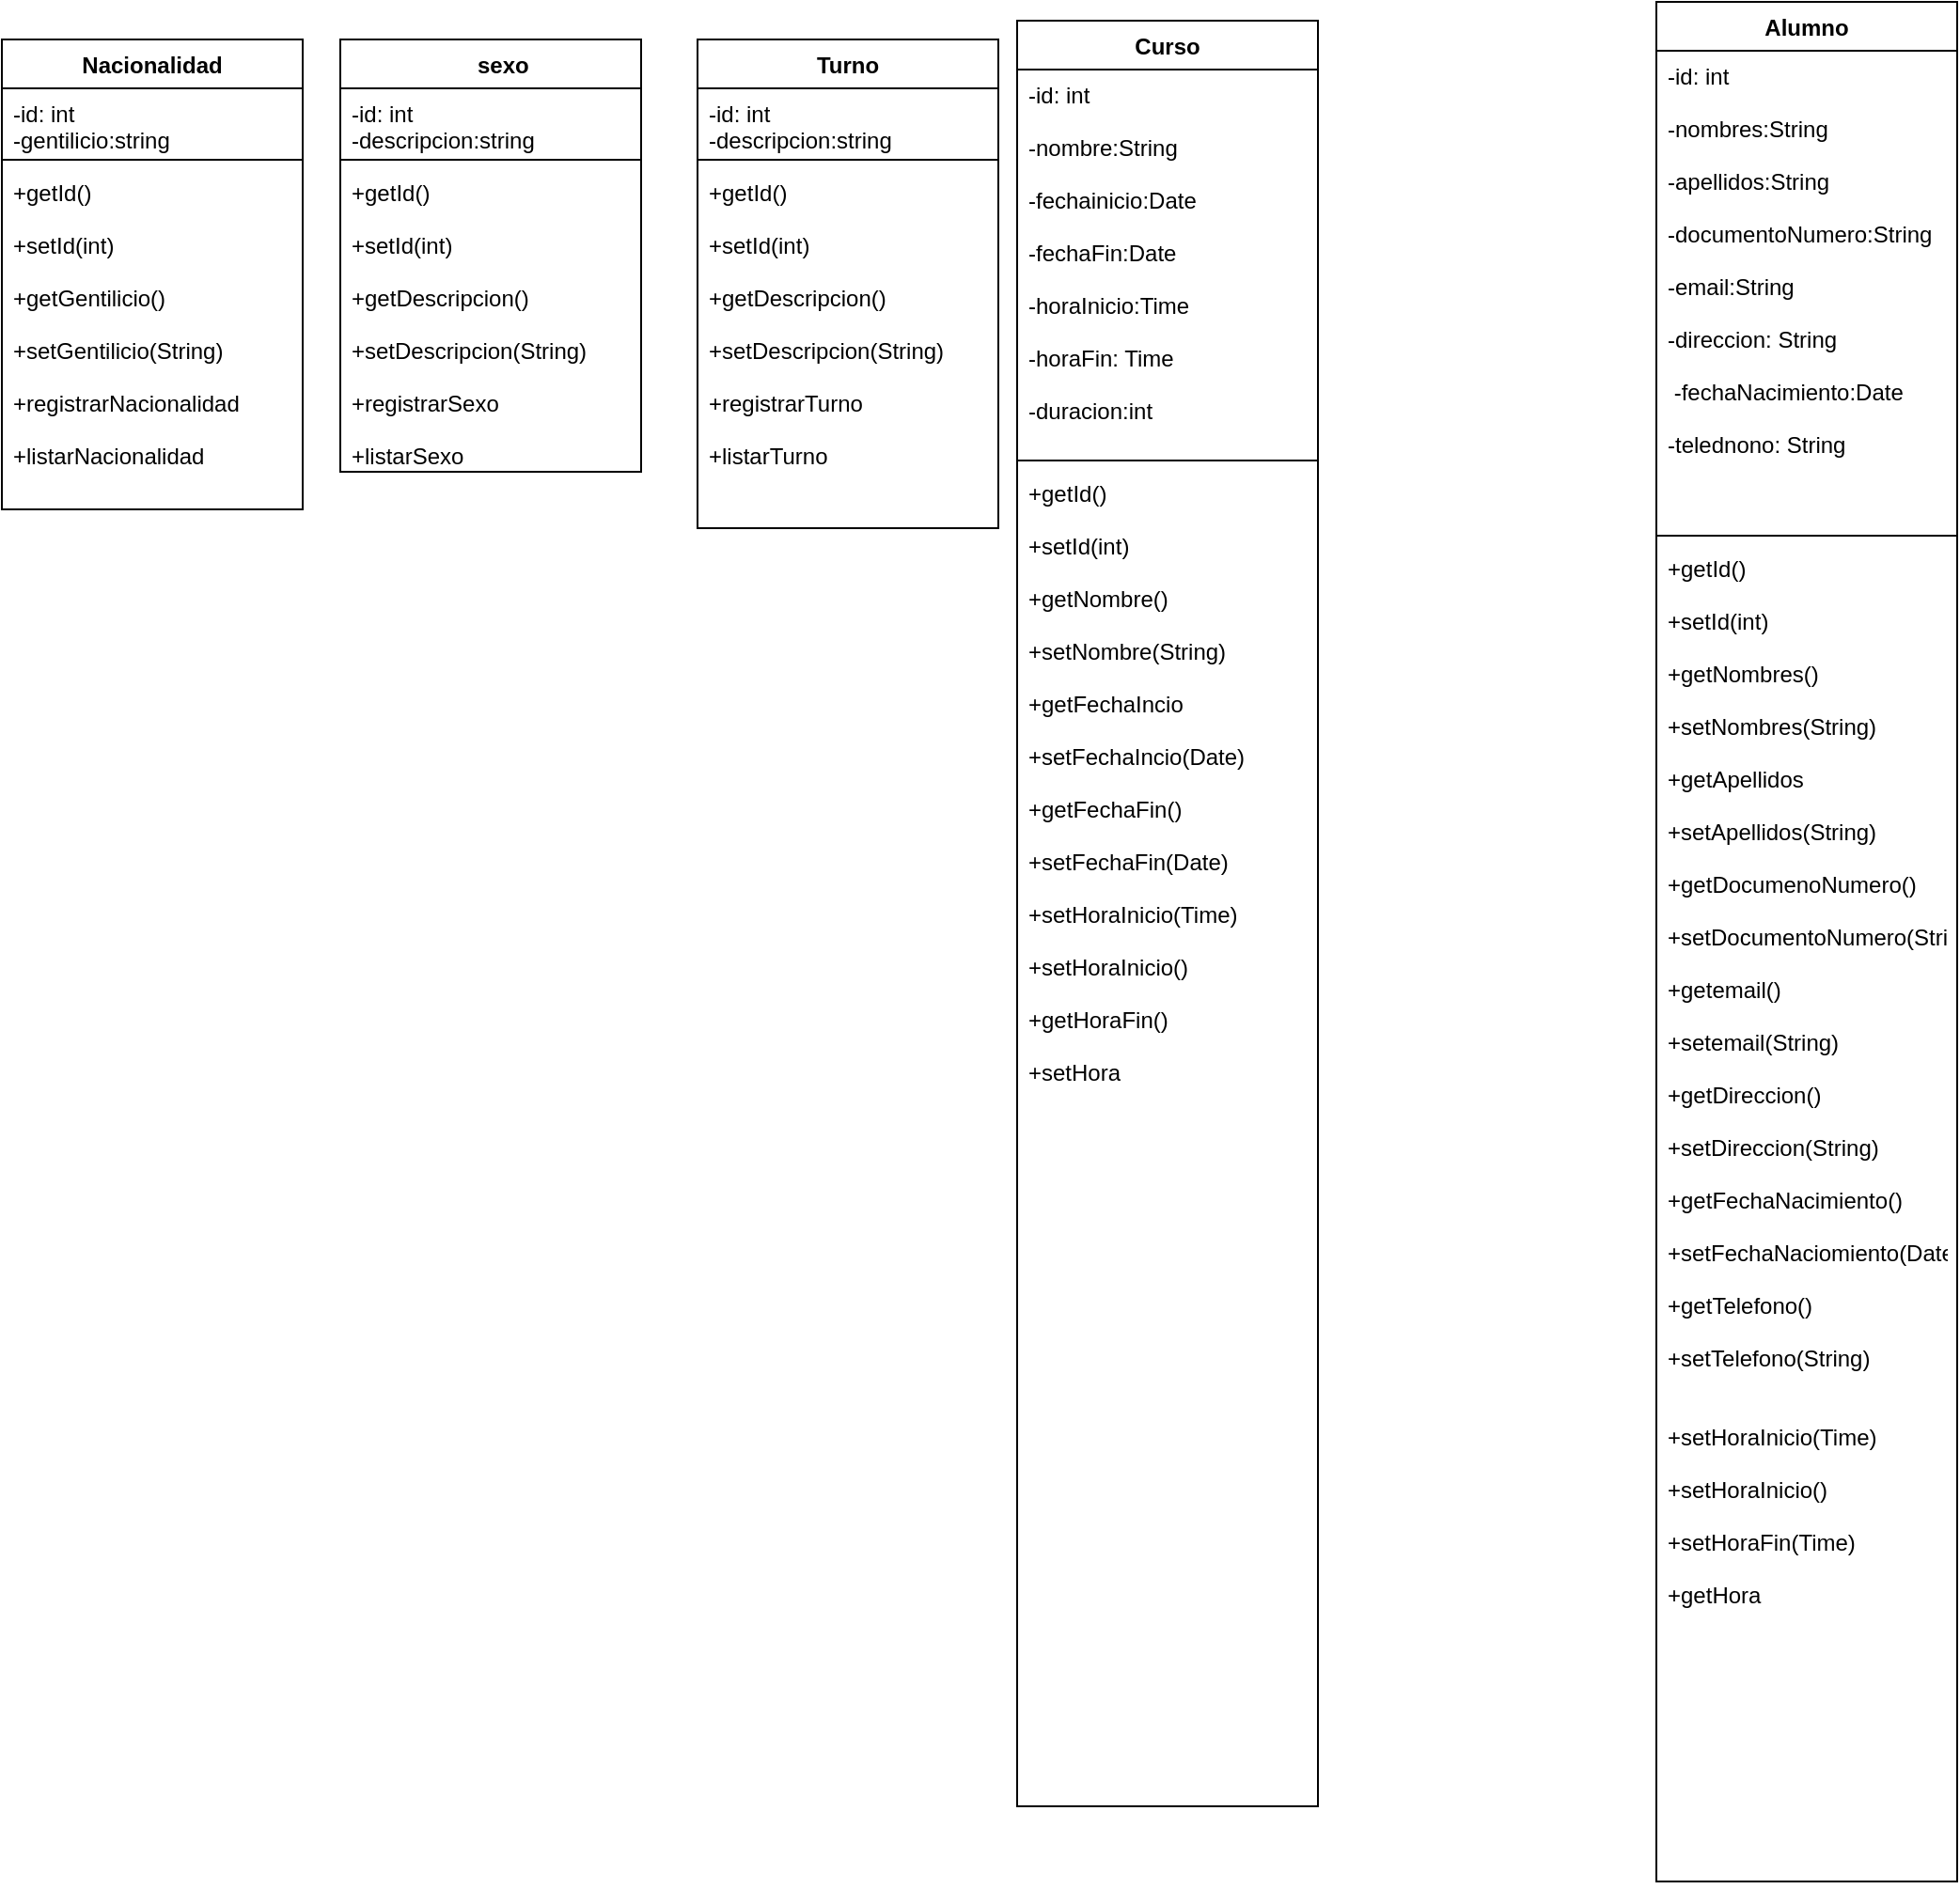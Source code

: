 <mxfile version="20.2.3" type="device"><diagram id="FkomorBuwAEKY_qM1M9j" name="Página-1"><mxGraphModel dx="526" dy="547" grid="1" gridSize="10" guides="1" tooltips="1" connect="1" arrows="1" fold="1" page="1" pageScale="1" pageWidth="2339" pageHeight="3300" math="0" shadow="0"><root><mxCell id="0"/><mxCell id="1" parent="0"/><mxCell id="TRJgRC87vbtFZH3EJOaz-2" value="    sexo" style="swimlane;fontStyle=1;align=center;verticalAlign=top;childLayout=stackLayout;horizontal=1;startSize=26;horizontalStack=0;resizeParent=1;resizeParentMax=0;resizeLast=0;collapsible=1;marginBottom=0;" vertex="1" parent="1"><mxGeometry x="360" y="580" width="160" height="230" as="geometry"/></mxCell><mxCell id="TRJgRC87vbtFZH3EJOaz-3" value="-id: int&#10;-descripcion:string" style="text;strokeColor=none;fillColor=none;align=left;verticalAlign=top;spacingLeft=4;spacingRight=4;overflow=hidden;rotatable=0;points=[[0,0.5],[1,0.5]];portConstraint=eastwest;" vertex="1" parent="TRJgRC87vbtFZH3EJOaz-2"><mxGeometry y="26" width="160" height="34" as="geometry"/></mxCell><mxCell id="TRJgRC87vbtFZH3EJOaz-4" value="" style="line;strokeWidth=1;fillColor=none;align=left;verticalAlign=middle;spacingTop=-1;spacingLeft=3;spacingRight=3;rotatable=0;labelPosition=right;points=[];portConstraint=eastwest;" vertex="1" parent="TRJgRC87vbtFZH3EJOaz-2"><mxGeometry y="60" width="160" height="8" as="geometry"/></mxCell><mxCell id="TRJgRC87vbtFZH3EJOaz-5" value="+getId()&#10;&#10;+setId(int)&#10;&#10;+getDescripcion()&#10;&#10;+setDescripcion(String)&#10;&#10;+registrarSexo &#10;   &#10;+listarSexo" style="text;strokeColor=none;fillColor=none;align=left;verticalAlign=top;spacingLeft=4;spacingRight=4;overflow=hidden;rotatable=0;points=[[0,0.5],[1,0.5]];portConstraint=eastwest;" vertex="1" parent="TRJgRC87vbtFZH3EJOaz-2"><mxGeometry y="68" width="160" height="162" as="geometry"/></mxCell><mxCell id="TRJgRC87vbtFZH3EJOaz-6" value="Nacionalidad" style="swimlane;fontStyle=1;align=center;verticalAlign=top;childLayout=stackLayout;horizontal=1;startSize=26;horizontalStack=0;resizeParent=1;resizeParentMax=0;resizeLast=0;collapsible=1;marginBottom=0;" vertex="1" parent="1"><mxGeometry x="180" y="580" width="160" height="250" as="geometry"/></mxCell><mxCell id="TRJgRC87vbtFZH3EJOaz-7" value="-id: int&#10;-gentilicio:string" style="text;strokeColor=none;fillColor=none;align=left;verticalAlign=top;spacingLeft=4;spacingRight=4;overflow=hidden;rotatable=0;points=[[0,0.5],[1,0.5]];portConstraint=eastwest;" vertex="1" parent="TRJgRC87vbtFZH3EJOaz-6"><mxGeometry y="26" width="160" height="34" as="geometry"/></mxCell><mxCell id="TRJgRC87vbtFZH3EJOaz-8" value="" style="line;strokeWidth=1;fillColor=none;align=left;verticalAlign=middle;spacingTop=-1;spacingLeft=3;spacingRight=3;rotatable=0;labelPosition=right;points=[];portConstraint=eastwest;" vertex="1" parent="TRJgRC87vbtFZH3EJOaz-6"><mxGeometry y="60" width="160" height="8" as="geometry"/></mxCell><mxCell id="TRJgRC87vbtFZH3EJOaz-9" value="+getId()&#10;&#10;+setId(int)&#10;&#10;+getGentilicio()&#10;&#10;+setGentilicio(String)&#10;&#10;+registrarNacionalidad&#10;    &#10;+listarNacionalidad" style="text;strokeColor=none;fillColor=none;align=left;verticalAlign=top;spacingLeft=4;spacingRight=4;overflow=hidden;rotatable=0;points=[[0,0.5],[1,0.5]];portConstraint=eastwest;" vertex="1" parent="TRJgRC87vbtFZH3EJOaz-6"><mxGeometry y="68" width="160" height="182" as="geometry"/></mxCell><mxCell id="TRJgRC87vbtFZH3EJOaz-18" value="Turno" style="swimlane;fontStyle=1;align=center;verticalAlign=top;childLayout=stackLayout;horizontal=1;startSize=26;horizontalStack=0;resizeParent=1;resizeParentMax=0;resizeLast=0;collapsible=1;marginBottom=0;" vertex="1" parent="1"><mxGeometry x="550" y="580" width="160" height="260" as="geometry"/></mxCell><mxCell id="TRJgRC87vbtFZH3EJOaz-19" value="-id: int&#10;-descripcion:string" style="text;strokeColor=none;fillColor=none;align=left;verticalAlign=top;spacingLeft=4;spacingRight=4;overflow=hidden;rotatable=0;points=[[0,0.5],[1,0.5]];portConstraint=eastwest;" vertex="1" parent="TRJgRC87vbtFZH3EJOaz-18"><mxGeometry y="26" width="160" height="34" as="geometry"/></mxCell><mxCell id="TRJgRC87vbtFZH3EJOaz-20" value="" style="line;strokeWidth=1;fillColor=none;align=left;verticalAlign=middle;spacingTop=-1;spacingLeft=3;spacingRight=3;rotatable=0;labelPosition=right;points=[];portConstraint=eastwest;" vertex="1" parent="TRJgRC87vbtFZH3EJOaz-18"><mxGeometry y="60" width="160" height="8" as="geometry"/></mxCell><mxCell id="TRJgRC87vbtFZH3EJOaz-21" value="+getId()&#10;&#10;+setId(int)&#10;&#10;+getDescripcion()&#10;&#10;+setDescripcion(String)&#10;&#10;+registrarTurno &#10;   &#10;+listarTurno" style="text;strokeColor=none;fillColor=none;align=left;verticalAlign=top;spacingLeft=4;spacingRight=4;overflow=hidden;rotatable=0;points=[[0,0.5],[1,0.5]];portConstraint=eastwest;" vertex="1" parent="TRJgRC87vbtFZH3EJOaz-18"><mxGeometry y="68" width="160" height="192" as="geometry"/></mxCell><mxCell id="TRJgRC87vbtFZH3EJOaz-22" value="Curso" style="swimlane;fontStyle=1;align=center;verticalAlign=top;childLayout=stackLayout;horizontal=1;startSize=26;horizontalStack=0;resizeParent=1;resizeParentMax=0;resizeLast=0;collapsible=1;marginBottom=0;" vertex="1" parent="1"><mxGeometry x="720" y="570" width="160" height="950" as="geometry"/></mxCell><mxCell id="TRJgRC87vbtFZH3EJOaz-23" value="-id: int&#10;&#10;-nombre:String&#10;&#10;-fechainicio:Date&#10;&#10;-fechaFin:Date&#10;&#10;-horaInicio:Time&#10;&#10;-horaFin: Time&#10;&#10;-duracion:int&#10;" style="text;strokeColor=none;fillColor=none;align=left;verticalAlign=top;spacingLeft=4;spacingRight=4;overflow=hidden;rotatable=0;points=[[0,0.5],[1,0.5]];portConstraint=eastwest;" vertex="1" parent="TRJgRC87vbtFZH3EJOaz-22"><mxGeometry y="26" width="160" height="204" as="geometry"/></mxCell><mxCell id="TRJgRC87vbtFZH3EJOaz-24" value="" style="line;strokeWidth=1;fillColor=none;align=left;verticalAlign=middle;spacingTop=-1;spacingLeft=3;spacingRight=3;rotatable=0;labelPosition=right;points=[];portConstraint=eastwest;" vertex="1" parent="TRJgRC87vbtFZH3EJOaz-22"><mxGeometry y="230" width="160" height="8" as="geometry"/></mxCell><mxCell id="TRJgRC87vbtFZH3EJOaz-25" value="+getId()&#10;&#10;+setId(int)&#10;&#10;+getNombre()&#10;&#10;+setNombre(String)&#10;&#10;+getFechaIncio&#10;&#10;+setFechaIncio(Date) &#10;   &#10;+getFechaFin()&#10;&#10;+setFechaFin(Date)&#10;&#10;+setHoraInicio(Time)&#10;&#10;+setHoraInicio()&#10;&#10;+getHoraFin()&#10;&#10;+setHora" style="text;strokeColor=none;fillColor=none;align=left;verticalAlign=top;spacingLeft=4;spacingRight=4;overflow=hidden;rotatable=0;points=[[0,0.5],[1,0.5]];portConstraint=eastwest;" vertex="1" parent="TRJgRC87vbtFZH3EJOaz-22"><mxGeometry y="238" width="160" height="712" as="geometry"/></mxCell><mxCell id="TRJgRC87vbtFZH3EJOaz-26" value="Alumno" style="swimlane;fontStyle=1;align=center;verticalAlign=top;childLayout=stackLayout;horizontal=1;startSize=26;horizontalStack=0;resizeParent=1;resizeParentMax=0;resizeLast=0;collapsible=1;marginBottom=0;" vertex="1" parent="1"><mxGeometry x="1060" y="560" width="160" height="1000" as="geometry"/></mxCell><mxCell id="TRJgRC87vbtFZH3EJOaz-27" value="-id: int&#10;&#10;-nombres:String&#10;&#10;-apellidos:String&#10;&#10;-documentoNumero:String&#10;&#10;-email:String&#10;&#10;-direccion: String&#10;&#10; -fechaNacimiento:Date&#10;&#10;-telednono: String&#10;" style="text;strokeColor=none;fillColor=none;align=left;verticalAlign=top;spacingLeft=4;spacingRight=4;overflow=hidden;rotatable=0;points=[[0,0.5],[1,0.5]];portConstraint=eastwest;" vertex="1" parent="TRJgRC87vbtFZH3EJOaz-26"><mxGeometry y="26" width="160" height="254" as="geometry"/></mxCell><mxCell id="TRJgRC87vbtFZH3EJOaz-28" value="" style="line;strokeWidth=1;fillColor=none;align=left;verticalAlign=middle;spacingTop=-1;spacingLeft=3;spacingRight=3;rotatable=0;labelPosition=right;points=[];portConstraint=eastwest;" vertex="1" parent="TRJgRC87vbtFZH3EJOaz-26"><mxGeometry y="280" width="160" height="8" as="geometry"/></mxCell><mxCell id="TRJgRC87vbtFZH3EJOaz-29" value="+getId()&#10;&#10;+setId(int)&#10;&#10;+getNombres()&#10;&#10;+setNombres(String)&#10;&#10;+getApellidos&#10;&#10;+setApellidos(String) &#10;   &#10;+getDocumenoNumero()&#10;&#10;+setDocumentoNumero(String)&#10;&#10;+getemail()&#10;&#10;+setemail(String)&#10;&#10;+getDireccion()&#10;&#10;+setDireccion(String)&#10;&#10;+getFechaNacimiento()&#10;&#10;+setFechaNaciomiento(Date)&#10;&#10;+getTelefono()&#10;&#10;+setTelefono(String)&#10;&#10;&#10;+setHoraInicio(Time)&#10;&#10;+setHoraInicio()&#10;&#10;+setHoraFin(Time)&#10;&#10;+getHora" style="text;strokeColor=none;fillColor=none;align=left;verticalAlign=top;spacingLeft=4;spacingRight=4;overflow=hidden;rotatable=0;points=[[0,0.5],[1,0.5]];portConstraint=eastwest;" vertex="1" parent="TRJgRC87vbtFZH3EJOaz-26"><mxGeometry y="288" width="160" height="712" as="geometry"/></mxCell></root></mxGraphModel></diagram></mxfile>